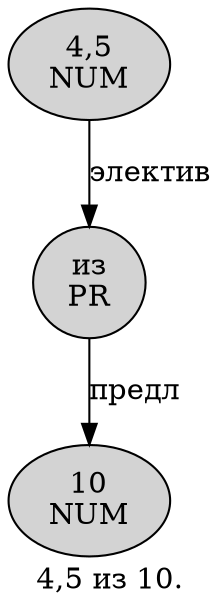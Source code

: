 digraph SENTENCE_4517 {
	graph [label="4,5 из 10."]
	node [style=filled]
		0 [label="4,5
NUM" color="" fillcolor=lightgray penwidth=1 shape=ellipse]
		1 [label="из
PR" color="" fillcolor=lightgray penwidth=1 shape=ellipse]
		2 [label="10
NUM" color="" fillcolor=lightgray penwidth=1 shape=ellipse]
			0 -> 1 [label="электив"]
			1 -> 2 [label="предл"]
}